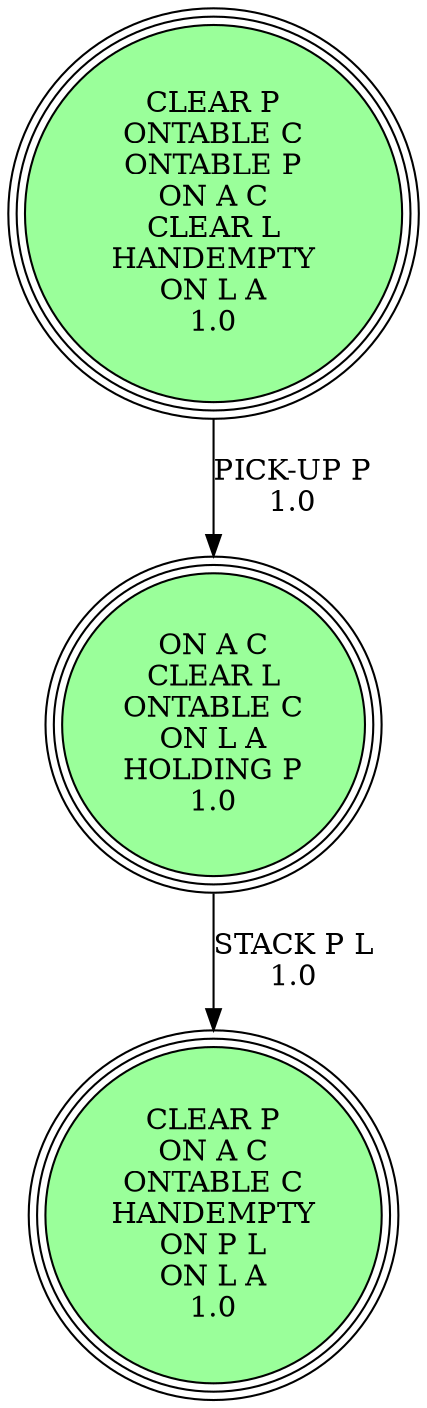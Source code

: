 digraph {
"ON A C\nCLEAR L\nONTABLE C\nON L A\nHOLDING P\n1.0\n" -> "CLEAR P\nON A C\nONTABLE C\nHANDEMPTY\nON P L\nON L A\n1.0\n"[label="STACK P L\n1.0\n"];
"CLEAR P\nONTABLE C\nONTABLE P\nON A C\nCLEAR L\nHANDEMPTY\nON L A\n1.0\n" -> "ON A C\nCLEAR L\nONTABLE C\nON L A\nHOLDING P\n1.0\n"[label="PICK-UP P\n1.0\n"];
"CLEAR P\nON A C\nONTABLE C\nHANDEMPTY\nON P L\nON L A\n1.0\n" [shape=circle, style=filled, fillcolor=palegreen1, peripheries=3];
"CLEAR P\nON A C\nONTABLE C\nHANDEMPTY\nON P L\nON L A\n1.0\n" [shape=circle, style=filled, fillcolor=palegreen1, peripheries=3];
"CLEAR P\nONTABLE C\nONTABLE P\nON A C\nCLEAR L\nHANDEMPTY\nON L A\n1.0\n" [shape=circle, style=filled, fillcolor=palegreen1, peripheries=3];
"ON A C\nCLEAR L\nONTABLE C\nON L A\nHOLDING P\n1.0\n" [shape=circle, style=filled, fillcolor=palegreen1, peripheries=3];
}
